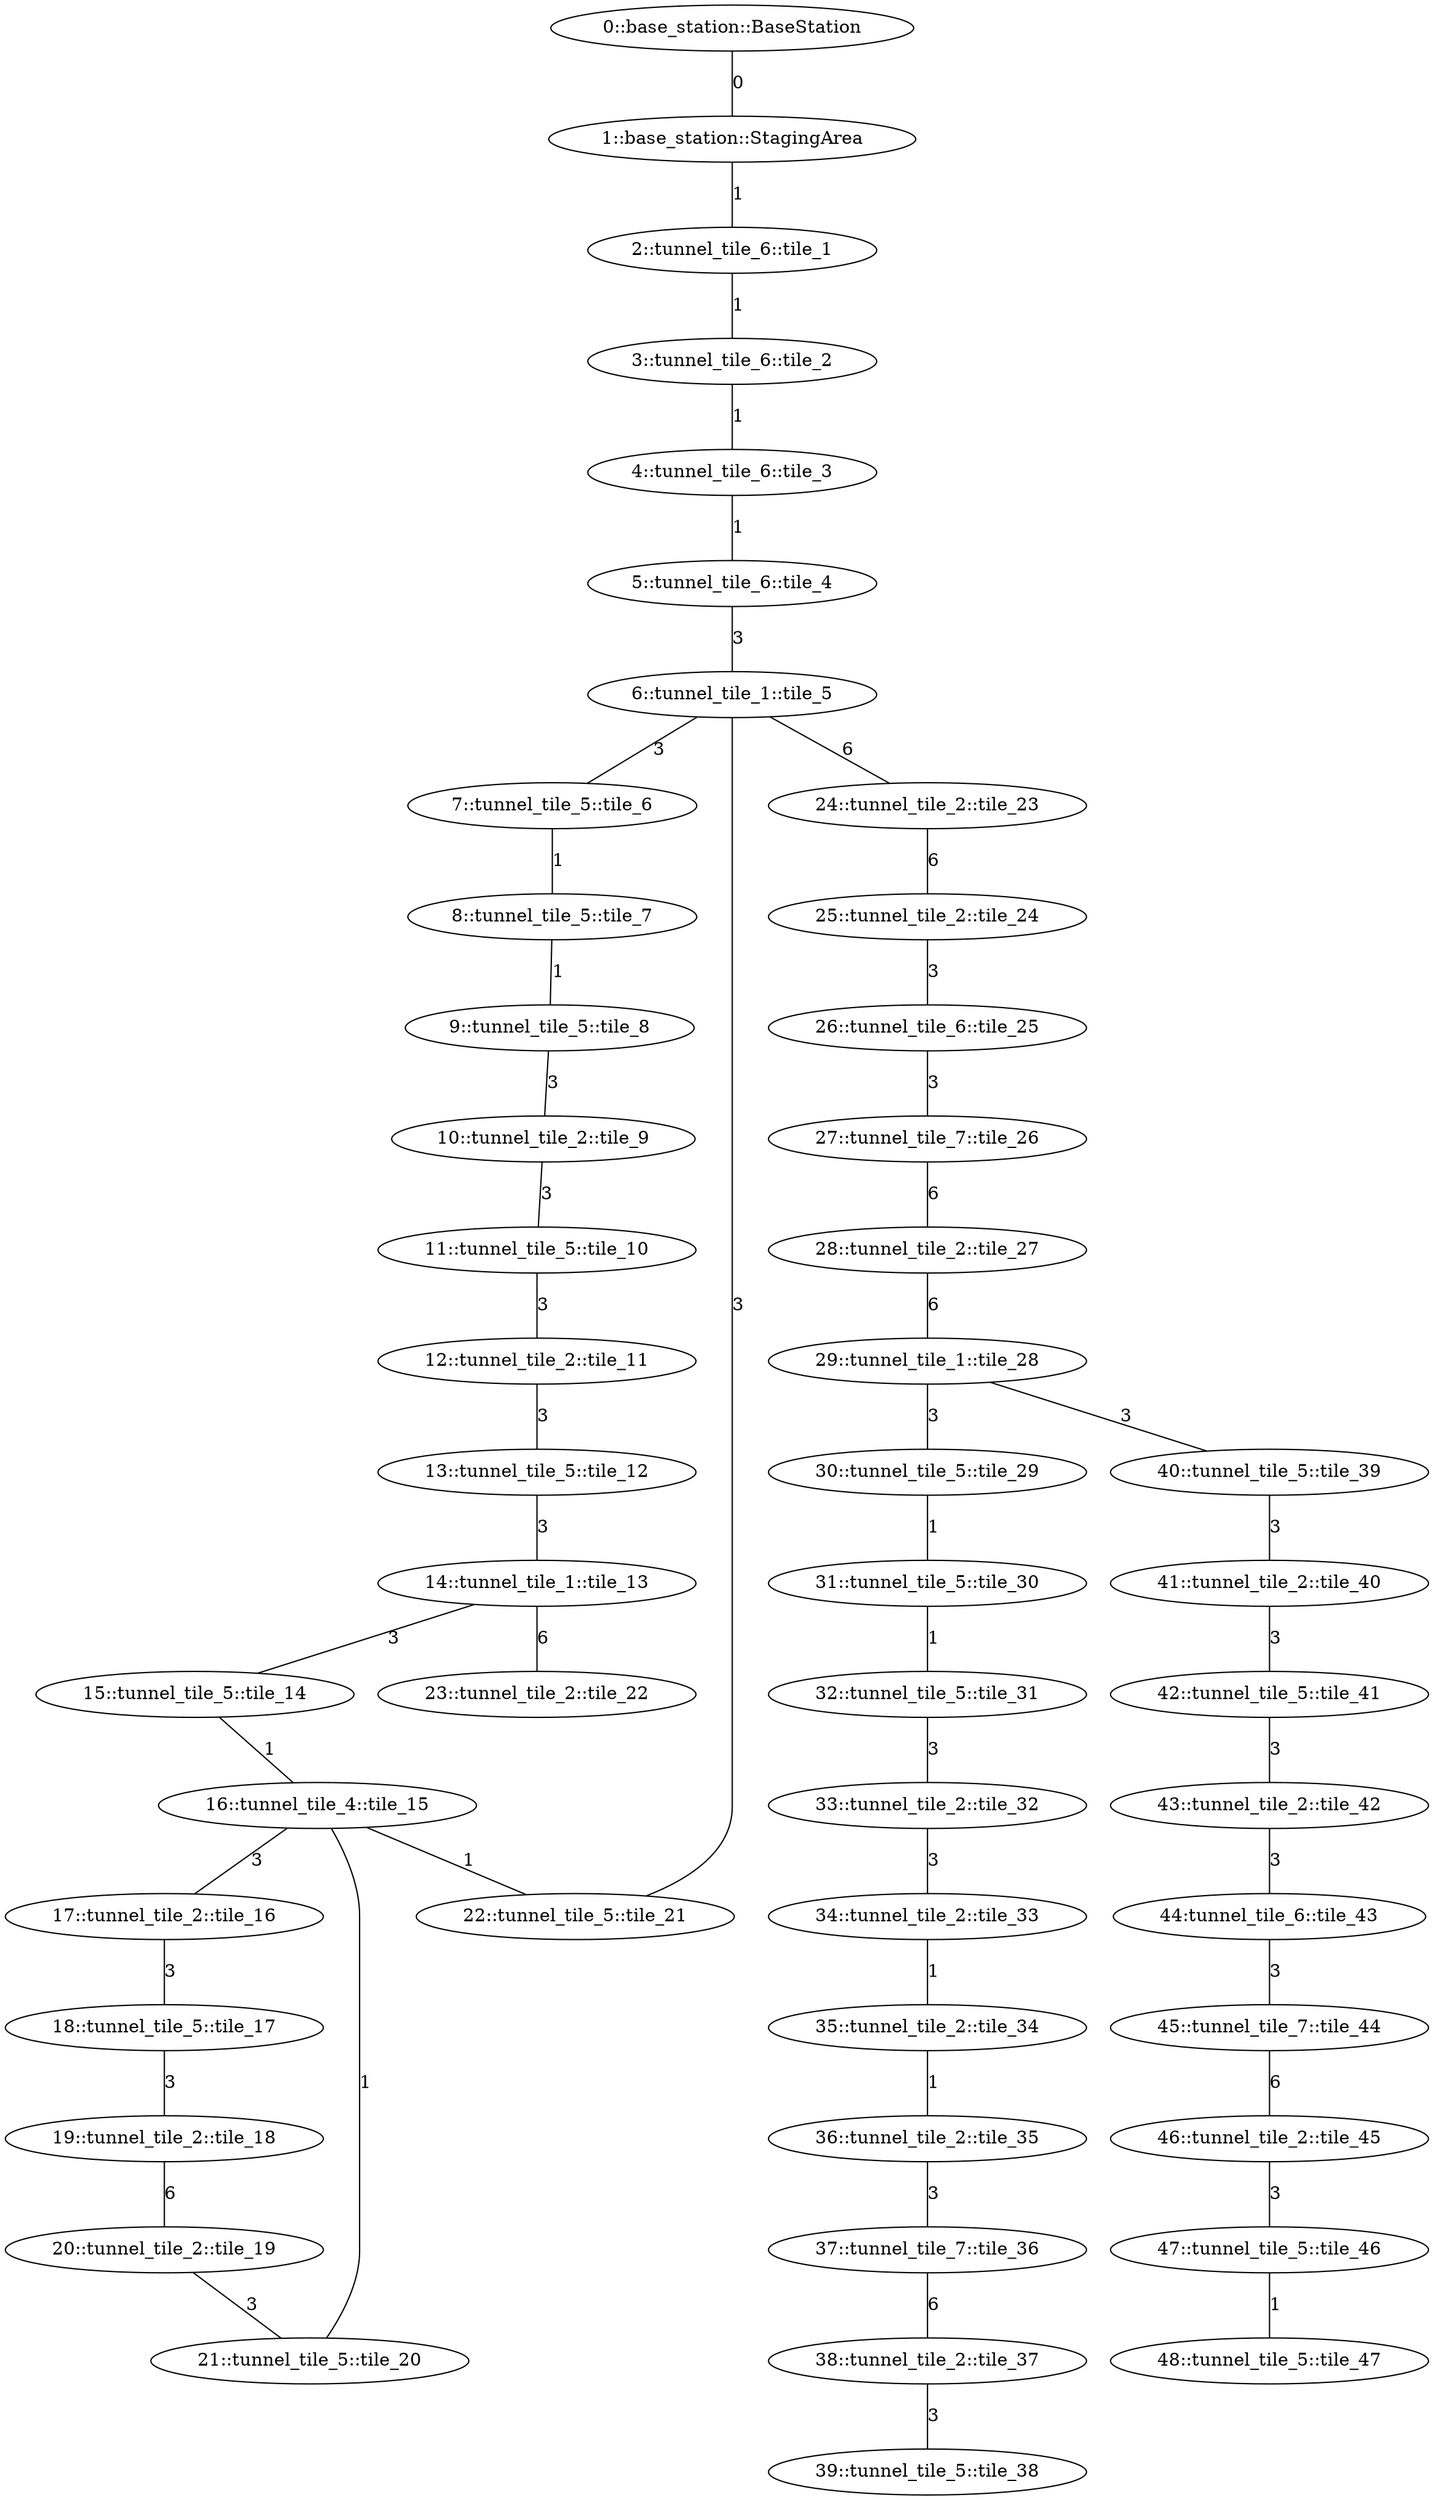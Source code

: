 
/* Visibility graph for tunnel_practice_1.world */

graph {
  /* ==== Vertices ==== */

  /* Base station */
  /* (-8,0,0) */
  0 [label="0::base_station::BaseStation"];

  /* Staging area */
  /* (-1.181716 0 -0.002) */
  1 [label="1::base_station::StagingArea"];
  
  /* (20,0,-5) */
  2 [label="2::tunnel_tile_6::tile_1"];
  /* ((40,0,-10) */
  3 [label="3::tunnel_tile_6::tile_2"];
  /* (60,0,-15) */
  4 [label="4::tunnel_tile_6::tile_3"];
  /* (80,0,-20) */
  5 [label="5::tunnel_tile_6::tile_4"];
  /* (100,0,-20) */
  6 [label="6::tunnel_tile_1::tile_5"];
  /* (120,0,-20) */
  7 [label="7::tunnel_tile_5::tile_6"];
  /* (140,0,-20) */
  8 [label="8::tunnel_tile_5::tile_7"];
  /* (160,0,-20) */
  9 [label="9::tunnel_tile_5::tile_8"];
  /* (180,0,-20) */
  10 [label="10::tunnel_tile_2::tile_9"];
  /* (180,20,-20) */
  11 [label="11::tunnel_tile_5::tile_10"];
  /* (180,40,-20) */
  12 [label="12::tunnel_tile_2::tile_11"];
  /* (160,40,-20) */
  13 [label="13::tunnel_tile_5::tile_12"];
  /* (140,40,-20) */
  14 [label="14::tunnel_tile_1::tile_13"];
  /* ((120,40,-20) */
  15 [label="15::tunnel_tile_5::tile_14"];
  
  /* (100,40,-20) */
  16 [label="16::tunnel_tile_4::tile_15"];
  
  /* (80,40,-20) */
  17 [label="17::tunnel_tile_2::tile_16"];
  /* (80,60,-20) */
  18 [label="18::tunnel_tile_5::tile_17"];
  /* (80,80,-20) */
  19 [label="19::tunnel_tile_2::tile_18"];
  /* (100,80,-20) */
  20 [label="20::tunnel_tile_2::tile_19"];
  /* (100,60,-20) */
  21 [label="21::tunnel_tile_5::tile_20"];
  /* (100,20,-20) */
  22 [label="22::tunnel_tile_5::tile_21"];
  /* (140,60,-20) */
  23 [label="23::tunnel_tile_2::tile_22"];
  /* (100,-20,-20) */
  24 [label="24::tunnel_tile_2::tile_23"];
  /* (120,-20,-20) */
  25 [label="25::tunnel_tile_2::tile_24"];
  /* (120,-40,-25) */
  26 [label="26::tunnel_tile_6::tile_25"];
  /* (120,-60,-30) */
  27 [label="27::tunnel_tile_7::tile_26"];
  /* (120,-80,-30) */
  28 [label="28::tunnel_tile_2::tile_27"];
  /* (140,-80,-30) */
  29 [label="29::tunnel_tile_1::tile_28"];
  /* (140,-60,-30) */
  30 [label="30::tunnel_tile_5::tile_29"];
  /* (140,-40,-30) */
  31 [label="31::tunnel_tile_5::tile_30"];
  /* (140,-20,-30) */
  32 [label="32::tunnel_tile_5::tile_31"];
  /* (140,0,-30) */
  33 [label="33::tunnel_tile_2::tile_32"];
  /* (160,0,-30) */
  34 [label="34::tunnel_tile_2::tile_33"];
  /* (180,0,-30) */
  35[label="35::tunnel_tile_2::tile_34"];
  /* (200,0,-30) */
  36 [label="36::tunnel_tile_2::tile_35"];
  /* (220,0,-35) */
  37 [label="37::tunnel_tile_7::tile_36"];
  /* (240,0,-35) */
  38 [label="38::tunnel_tile_2::tile_37"];
  /* (240,20,-35) */
  39 [label="39::tunnel_tile_5::tile_38"];
  /* (160,-80,-30) */
  40 [label="40::tunnel_tile_5::tile_39"];
  /* (180,-80,-30) */
  41 [label="41::tunnel_tile_2::tile_40"];
  /* (180,-60,-30) */
  42 [label="42::tunnel_tile_5::tile_41"];
  /* (180,-40,-30) */
  43 [label="43::tunnel_tile_2::tile_42"];
  /* (200,-40,-35) */
  44 [label="44:tunnel_tile_6::tile_43"];
  /* (220,-40,-40) */
  45 [label="45::tunnel_tile_7::tile_44"];
  /* (240,-40,-40) */
  46 [label="46::tunnel_tile_2::tile_45"];
  /* (240,-60,-40) */
  47 [label="47::tunnel_tile_5::tile_46"];
  /* (240,-80,-40) */
  48 [label="48::tunnel_tile_5::tile_47"];

  /* ==== Edges ==== */

  /* Base station */
  0 -- 1    [label=0]
  1 -- 2    [label=1]

  2 -- 3    [label=1];
  3 -- 4    [label=1];
  4 -- 5    [label=1];
  5 -- 6    [label=3];
  
  /* Intersection */
  6 -- 7    [label=3];
  6 -- 22   [label=3];
  6 -- 24   [label=6];
     
  7  -- 8   [label=1];
  8  -- 9   [label=1];
  9  -- 10  [label=3];
  10 -- 11  [label=3];
  11 -- 12  [label=3];
  12 -- 13  [label=3];
  13 -- 14  [label=3];

  /* Intersection */
  14 -- 15  [label=3];
  14 -- 23  [label=6];
  15 -- 16  [label=1];

  /* Intersection */
  16 -- 17  [label=3];
  16 -- 21  [label=1];
  16 -- 22  [label=1];
 
  17 -- 18  [label=3];
  18 -- 19  [label=3];
  19 -- 20  [label=6];
  20 -- 21  [label=3];
  24 -- 25  [label=6];
  25 -- 26  [label=3];
  26 -- 27  [label=3];
  27 -- 28  [label=6];
  28 -- 29  [label=6];

  /* Intersection */
  29 -- 30  [label=3];
  29 -- 40  [label=3];
 
  30 -- 31  [label=1];
  31 -- 32  [label=1];
  32 -- 33  [label=3];
  33 -- 34  [label=3];
  34 -- 35  [label=1];
  35 -- 36  [label=1];
  36 -- 37  [label=3];
  37 -- 38  [label=6];
  38 -- 39  [label=3];
 
  40 -- 41  [label=3];
  41 -- 42  [label=3];
  42 -- 43  [label=3];
  43 -- 44  [label=3];
  44 -- 45  [label=3];
  45 -- 46  [label=6];
  46 -- 47  [label=3];
  47 -- 48  [label=1];
}